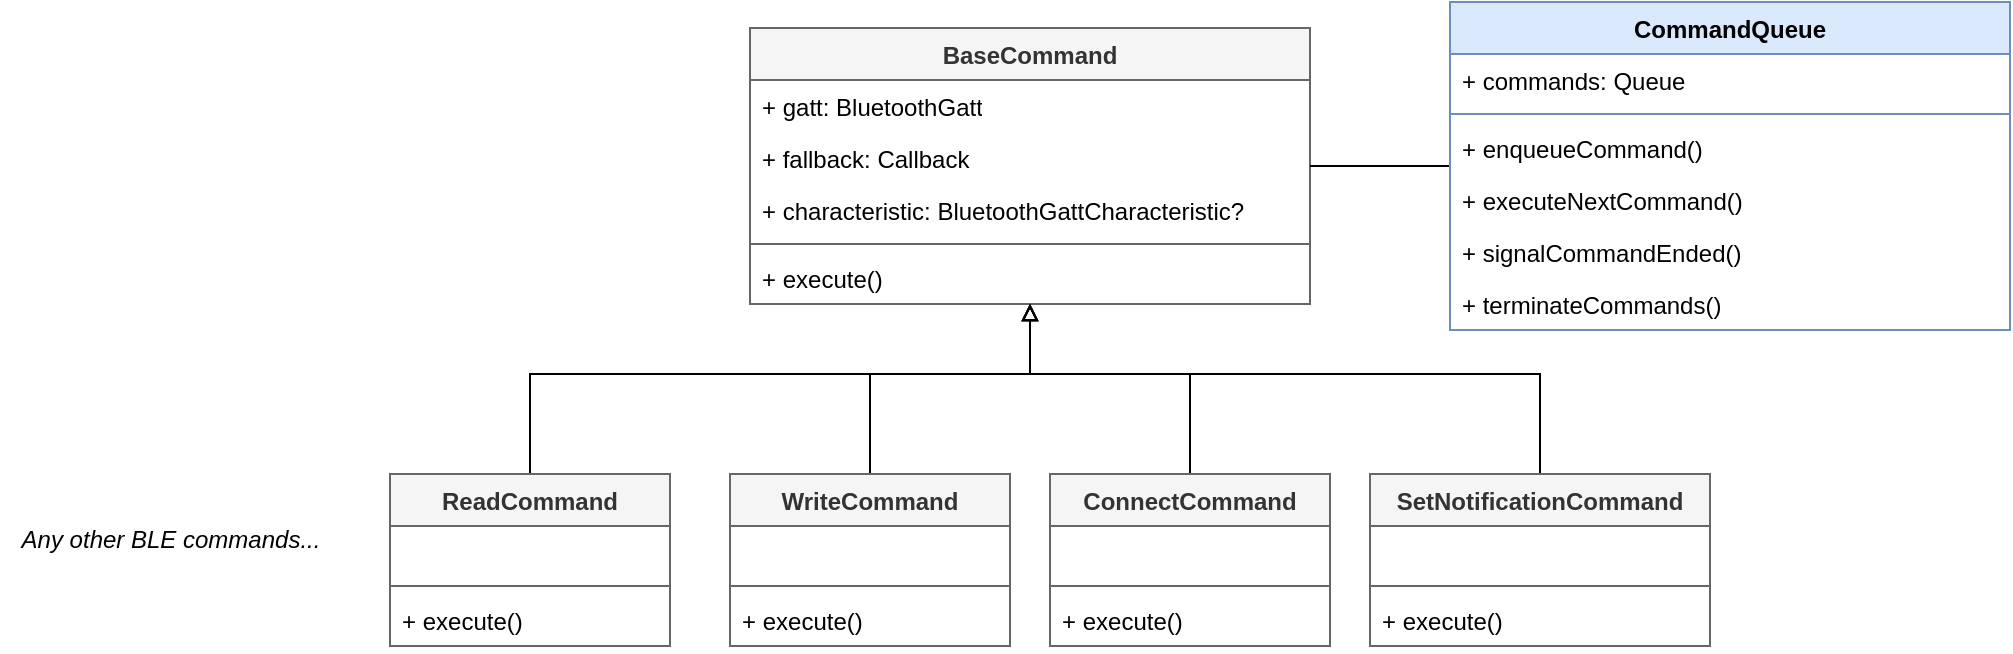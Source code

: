 <mxfile version="24.7.5">
  <diagram name="Page-1" id="PPHDpRsd3GDsvkVvaDX0">
    <mxGraphModel dx="1583" dy="404" grid="1" gridSize="10" guides="1" tooltips="1" connect="1" arrows="1" fold="1" page="1" pageScale="1" pageWidth="850" pageHeight="1100" math="0" shadow="0">
      <root>
        <mxCell id="0" />
        <mxCell id="1" parent="0" />
        <mxCell id="JbQMvGLjqrNym3GaKKyN-6" value="BaseCommand" style="swimlane;fontStyle=1;align=center;verticalAlign=top;childLayout=stackLayout;horizontal=1;startSize=26;horizontalStack=0;resizeParent=1;resizeParentMax=0;resizeLast=0;collapsible=1;marginBottom=0;whiteSpace=wrap;html=1;fillColor=#f5f5f5;fontColor=#333333;strokeColor=#666666;" vertex="1" parent="1">
          <mxGeometry x="220" y="67" width="280" height="138" as="geometry" />
        </mxCell>
        <mxCell id="JbQMvGLjqrNym3GaKKyN-11" value="+ gatt: BluetoothGatt" style="text;strokeColor=none;fillColor=none;align=left;verticalAlign=top;spacingLeft=4;spacingRight=4;overflow=hidden;rotatable=0;points=[[0,0.5],[1,0.5]];portConstraint=eastwest;whiteSpace=wrap;html=1;" vertex="1" parent="JbQMvGLjqrNym3GaKKyN-6">
          <mxGeometry y="26" width="280" height="26" as="geometry" />
        </mxCell>
        <mxCell id="JbQMvGLjqrNym3GaKKyN-48" value="+ fallback: Callback" style="text;strokeColor=none;fillColor=none;align=left;verticalAlign=top;spacingLeft=4;spacingRight=4;overflow=hidden;rotatable=0;points=[[0,0.5],[1,0.5]];portConstraint=eastwest;whiteSpace=wrap;html=1;" vertex="1" parent="JbQMvGLjqrNym3GaKKyN-6">
          <mxGeometry y="52" width="280" height="26" as="geometry" />
        </mxCell>
        <mxCell id="JbQMvGLjqrNym3GaKKyN-7" value="+ characteristic: BluetoothGattCharacteristic?" style="text;strokeColor=none;fillColor=none;align=left;verticalAlign=top;spacingLeft=4;spacingRight=4;overflow=hidden;rotatable=0;points=[[0,0.5],[1,0.5]];portConstraint=eastwest;whiteSpace=wrap;html=1;" vertex="1" parent="JbQMvGLjqrNym3GaKKyN-6">
          <mxGeometry y="78" width="280" height="26" as="geometry" />
        </mxCell>
        <mxCell id="JbQMvGLjqrNym3GaKKyN-8" value="" style="line;strokeWidth=1;fillColor=none;align=left;verticalAlign=middle;spacingTop=-1;spacingLeft=3;spacingRight=3;rotatable=0;labelPosition=right;points=[];portConstraint=eastwest;strokeColor=inherit;" vertex="1" parent="JbQMvGLjqrNym3GaKKyN-6">
          <mxGeometry y="104" width="280" height="8" as="geometry" />
        </mxCell>
        <mxCell id="JbQMvGLjqrNym3GaKKyN-9" value="+ execute()" style="text;strokeColor=none;fillColor=none;align=left;verticalAlign=top;spacingLeft=4;spacingRight=4;overflow=hidden;rotatable=0;points=[[0,0.5],[1,0.5]];portConstraint=eastwest;whiteSpace=wrap;html=1;" vertex="1" parent="JbQMvGLjqrNym3GaKKyN-6">
          <mxGeometry y="112" width="280" height="26" as="geometry" />
        </mxCell>
        <mxCell id="JbQMvGLjqrNym3GaKKyN-36" style="edgeStyle=orthogonalEdgeStyle;rounded=0;orthogonalLoop=1;jettySize=auto;html=1;endArrow=block;endFill=0;" edge="1" parent="1" source="JbQMvGLjqrNym3GaKKyN-13" target="JbQMvGLjqrNym3GaKKyN-6">
          <mxGeometry relative="1" as="geometry">
            <Array as="points">
              <mxPoint x="110" y="240" />
              <mxPoint x="360" y="240" />
            </Array>
          </mxGeometry>
        </mxCell>
        <mxCell id="JbQMvGLjqrNym3GaKKyN-13" value="ReadCommand" style="swimlane;fontStyle=1;align=center;verticalAlign=top;childLayout=stackLayout;horizontal=1;startSize=26;horizontalStack=0;resizeParent=1;resizeParentMax=0;resizeLast=0;collapsible=1;marginBottom=0;whiteSpace=wrap;html=1;fillColor=#f5f5f5;fontColor=#333333;strokeColor=#666666;" vertex="1" parent="1">
          <mxGeometry x="40" y="290" width="140" height="86" as="geometry" />
        </mxCell>
        <mxCell id="JbQMvGLjqrNym3GaKKyN-15" value="&amp;nbsp;" style="text;strokeColor=none;fillColor=none;align=left;verticalAlign=top;spacingLeft=4;spacingRight=4;overflow=hidden;rotatable=0;points=[[0,0.5],[1,0.5]];portConstraint=eastwest;whiteSpace=wrap;html=1;" vertex="1" parent="JbQMvGLjqrNym3GaKKyN-13">
          <mxGeometry y="26" width="140" height="26" as="geometry" />
        </mxCell>
        <mxCell id="JbQMvGLjqrNym3GaKKyN-16" value="" style="line;strokeWidth=1;fillColor=none;align=left;verticalAlign=middle;spacingTop=-1;spacingLeft=3;spacingRight=3;rotatable=0;labelPosition=right;points=[];portConstraint=eastwest;strokeColor=inherit;" vertex="1" parent="JbQMvGLjqrNym3GaKKyN-13">
          <mxGeometry y="52" width="140" height="8" as="geometry" />
        </mxCell>
        <mxCell id="JbQMvGLjqrNym3GaKKyN-17" value="+ execute()" style="text;strokeColor=none;fillColor=none;align=left;verticalAlign=top;spacingLeft=4;spacingRight=4;overflow=hidden;rotatable=0;points=[[0,0.5],[1,0.5]];portConstraint=eastwest;whiteSpace=wrap;html=1;" vertex="1" parent="JbQMvGLjqrNym3GaKKyN-13">
          <mxGeometry y="60" width="140" height="26" as="geometry" />
        </mxCell>
        <mxCell id="JbQMvGLjqrNym3GaKKyN-31" style="edgeStyle=orthogonalEdgeStyle;rounded=0;orthogonalLoop=1;jettySize=auto;html=1;endArrow=block;endFill=0;" edge="1" parent="1" source="JbQMvGLjqrNym3GaKKyN-18" target="JbQMvGLjqrNym3GaKKyN-6">
          <mxGeometry relative="1" as="geometry">
            <Array as="points">
              <mxPoint x="280" y="240" />
              <mxPoint x="360" y="240" />
            </Array>
          </mxGeometry>
        </mxCell>
        <mxCell id="JbQMvGLjqrNym3GaKKyN-18" value="WriteCommand" style="swimlane;fontStyle=1;align=center;verticalAlign=top;childLayout=stackLayout;horizontal=1;startSize=26;horizontalStack=0;resizeParent=1;resizeParentMax=0;resizeLast=0;collapsible=1;marginBottom=0;whiteSpace=wrap;html=1;fillColor=#f5f5f5;fontColor=#333333;strokeColor=#666666;" vertex="1" parent="1">
          <mxGeometry x="210" y="290" width="140" height="86" as="geometry" />
        </mxCell>
        <mxCell id="JbQMvGLjqrNym3GaKKyN-19" value="&amp;nbsp;" style="text;strokeColor=none;fillColor=none;align=left;verticalAlign=top;spacingLeft=4;spacingRight=4;overflow=hidden;rotatable=0;points=[[0,0.5],[1,0.5]];portConstraint=eastwest;whiteSpace=wrap;html=1;" vertex="1" parent="JbQMvGLjqrNym3GaKKyN-18">
          <mxGeometry y="26" width="140" height="26" as="geometry" />
        </mxCell>
        <mxCell id="JbQMvGLjqrNym3GaKKyN-20" value="" style="line;strokeWidth=1;fillColor=none;align=left;verticalAlign=middle;spacingTop=-1;spacingLeft=3;spacingRight=3;rotatable=0;labelPosition=right;points=[];portConstraint=eastwest;strokeColor=inherit;" vertex="1" parent="JbQMvGLjqrNym3GaKKyN-18">
          <mxGeometry y="52" width="140" height="8" as="geometry" />
        </mxCell>
        <mxCell id="JbQMvGLjqrNym3GaKKyN-21" value="+ execute()" style="text;strokeColor=none;fillColor=none;align=left;verticalAlign=top;spacingLeft=4;spacingRight=4;overflow=hidden;rotatable=0;points=[[0,0.5],[1,0.5]];portConstraint=eastwest;whiteSpace=wrap;html=1;" vertex="1" parent="JbQMvGLjqrNym3GaKKyN-18">
          <mxGeometry y="60" width="140" height="26" as="geometry" />
        </mxCell>
        <mxCell id="JbQMvGLjqrNym3GaKKyN-34" style="edgeStyle=orthogonalEdgeStyle;rounded=0;orthogonalLoop=1;jettySize=auto;html=1;endArrow=block;endFill=0;" edge="1" parent="1" source="JbQMvGLjqrNym3GaKKyN-22" target="JbQMvGLjqrNym3GaKKyN-6">
          <mxGeometry relative="1" as="geometry">
            <Array as="points">
              <mxPoint x="440" y="240" />
              <mxPoint x="360" y="240" />
            </Array>
          </mxGeometry>
        </mxCell>
        <mxCell id="JbQMvGLjqrNym3GaKKyN-22" value="ConnectCommand" style="swimlane;fontStyle=1;align=center;verticalAlign=top;childLayout=stackLayout;horizontal=1;startSize=26;horizontalStack=0;resizeParent=1;resizeParentMax=0;resizeLast=0;collapsible=1;marginBottom=0;whiteSpace=wrap;html=1;fillColor=#f5f5f5;fontColor=#333333;strokeColor=#666666;" vertex="1" parent="1">
          <mxGeometry x="370" y="290" width="140" height="86" as="geometry" />
        </mxCell>
        <mxCell id="JbQMvGLjqrNym3GaKKyN-23" value="&amp;nbsp;" style="text;strokeColor=none;fillColor=none;align=left;verticalAlign=top;spacingLeft=4;spacingRight=4;overflow=hidden;rotatable=0;points=[[0,0.5],[1,0.5]];portConstraint=eastwest;whiteSpace=wrap;html=1;" vertex="1" parent="JbQMvGLjqrNym3GaKKyN-22">
          <mxGeometry y="26" width="140" height="26" as="geometry" />
        </mxCell>
        <mxCell id="JbQMvGLjqrNym3GaKKyN-24" value="" style="line;strokeWidth=1;fillColor=none;align=left;verticalAlign=middle;spacingTop=-1;spacingLeft=3;spacingRight=3;rotatable=0;labelPosition=right;points=[];portConstraint=eastwest;strokeColor=inherit;" vertex="1" parent="JbQMvGLjqrNym3GaKKyN-22">
          <mxGeometry y="52" width="140" height="8" as="geometry" />
        </mxCell>
        <mxCell id="JbQMvGLjqrNym3GaKKyN-25" value="+ execute()" style="text;strokeColor=none;fillColor=none;align=left;verticalAlign=top;spacingLeft=4;spacingRight=4;overflow=hidden;rotatable=0;points=[[0,0.5],[1,0.5]];portConstraint=eastwest;whiteSpace=wrap;html=1;" vertex="1" parent="JbQMvGLjqrNym3GaKKyN-22">
          <mxGeometry y="60" width="140" height="26" as="geometry" />
        </mxCell>
        <mxCell id="JbQMvGLjqrNym3GaKKyN-35" style="edgeStyle=orthogonalEdgeStyle;rounded=0;orthogonalLoop=1;jettySize=auto;html=1;endArrow=block;endFill=0;" edge="1" parent="1" source="JbQMvGLjqrNym3GaKKyN-26" target="JbQMvGLjqrNym3GaKKyN-6">
          <mxGeometry relative="1" as="geometry">
            <Array as="points">
              <mxPoint x="615" y="240" />
              <mxPoint x="360" y="240" />
            </Array>
          </mxGeometry>
        </mxCell>
        <mxCell id="JbQMvGLjqrNym3GaKKyN-26" value="SetNotificationCommand" style="swimlane;fontStyle=1;align=center;verticalAlign=top;childLayout=stackLayout;horizontal=1;startSize=26;horizontalStack=0;resizeParent=1;resizeParentMax=0;resizeLast=0;collapsible=1;marginBottom=0;whiteSpace=wrap;html=1;fillColor=#f5f5f5;fontColor=#333333;strokeColor=#666666;" vertex="1" parent="1">
          <mxGeometry x="530" y="290" width="170" height="86" as="geometry" />
        </mxCell>
        <mxCell id="JbQMvGLjqrNym3GaKKyN-27" value="&amp;nbsp;" style="text;strokeColor=none;fillColor=none;align=left;verticalAlign=top;spacingLeft=4;spacingRight=4;overflow=hidden;rotatable=0;points=[[0,0.5],[1,0.5]];portConstraint=eastwest;whiteSpace=wrap;html=1;" vertex="1" parent="JbQMvGLjqrNym3GaKKyN-26">
          <mxGeometry y="26" width="170" height="26" as="geometry" />
        </mxCell>
        <mxCell id="JbQMvGLjqrNym3GaKKyN-28" value="" style="line;strokeWidth=1;fillColor=none;align=left;verticalAlign=middle;spacingTop=-1;spacingLeft=3;spacingRight=3;rotatable=0;labelPosition=right;points=[];portConstraint=eastwest;strokeColor=inherit;" vertex="1" parent="JbQMvGLjqrNym3GaKKyN-26">
          <mxGeometry y="52" width="170" height="8" as="geometry" />
        </mxCell>
        <mxCell id="JbQMvGLjqrNym3GaKKyN-29" value="+ execute()" style="text;strokeColor=none;fillColor=none;align=left;verticalAlign=top;spacingLeft=4;spacingRight=4;overflow=hidden;rotatable=0;points=[[0,0.5],[1,0.5]];portConstraint=eastwest;whiteSpace=wrap;html=1;" vertex="1" parent="JbQMvGLjqrNym3GaKKyN-26">
          <mxGeometry y="60" width="170" height="26" as="geometry" />
        </mxCell>
        <mxCell id="JbQMvGLjqrNym3GaKKyN-46" style="edgeStyle=orthogonalEdgeStyle;rounded=0;orthogonalLoop=1;jettySize=auto;html=1;endArrow=none;endFill=0;" edge="1" parent="1" source="JbQMvGLjqrNym3GaKKyN-37" target="JbQMvGLjqrNym3GaKKyN-6">
          <mxGeometry relative="1" as="geometry" />
        </mxCell>
        <mxCell id="JbQMvGLjqrNym3GaKKyN-37" value="CommandQueue" style="swimlane;fontStyle=1;align=center;verticalAlign=top;childLayout=stackLayout;horizontal=1;startSize=26;horizontalStack=0;resizeParent=1;resizeParentMax=0;resizeLast=0;collapsible=1;marginBottom=0;whiteSpace=wrap;html=1;fillColor=#dae8fc;strokeColor=#6c8ebf;" vertex="1" parent="1">
          <mxGeometry x="570" y="54" width="280" height="164" as="geometry" />
        </mxCell>
        <mxCell id="JbQMvGLjqrNym3GaKKyN-38" value="+ commands: Queue" style="text;strokeColor=none;fillColor=none;align=left;verticalAlign=top;spacingLeft=4;spacingRight=4;overflow=hidden;rotatable=0;points=[[0,0.5],[1,0.5]];portConstraint=eastwest;whiteSpace=wrap;html=1;" vertex="1" parent="JbQMvGLjqrNym3GaKKyN-37">
          <mxGeometry y="26" width="280" height="26" as="geometry" />
        </mxCell>
        <mxCell id="JbQMvGLjqrNym3GaKKyN-40" value="" style="line;strokeWidth=1;fillColor=none;align=left;verticalAlign=middle;spacingTop=-1;spacingLeft=3;spacingRight=3;rotatable=0;labelPosition=right;points=[];portConstraint=eastwest;strokeColor=inherit;" vertex="1" parent="JbQMvGLjqrNym3GaKKyN-37">
          <mxGeometry y="52" width="280" height="8" as="geometry" />
        </mxCell>
        <mxCell id="JbQMvGLjqrNym3GaKKyN-41" value="+ enqueueCommand()" style="text;strokeColor=none;fillColor=none;align=left;verticalAlign=top;spacingLeft=4;spacingRight=4;overflow=hidden;rotatable=0;points=[[0,0.5],[1,0.5]];portConstraint=eastwest;whiteSpace=wrap;html=1;" vertex="1" parent="JbQMvGLjqrNym3GaKKyN-37">
          <mxGeometry y="60" width="280" height="26" as="geometry" />
        </mxCell>
        <mxCell id="JbQMvGLjqrNym3GaKKyN-42" value="+ executeNextCommand()" style="text;strokeColor=none;fillColor=none;align=left;verticalAlign=top;spacingLeft=4;spacingRight=4;overflow=hidden;rotatable=0;points=[[0,0.5],[1,0.5]];portConstraint=eastwest;whiteSpace=wrap;html=1;" vertex="1" parent="JbQMvGLjqrNym3GaKKyN-37">
          <mxGeometry y="86" width="280" height="26" as="geometry" />
        </mxCell>
        <mxCell id="JbQMvGLjqrNym3GaKKyN-44" value="+ signalCommandEnded()" style="text;strokeColor=none;fillColor=none;align=left;verticalAlign=top;spacingLeft=4;spacingRight=4;overflow=hidden;rotatable=0;points=[[0,0.5],[1,0.5]];portConstraint=eastwest;whiteSpace=wrap;html=1;" vertex="1" parent="JbQMvGLjqrNym3GaKKyN-37">
          <mxGeometry y="112" width="280" height="26" as="geometry" />
        </mxCell>
        <mxCell id="JbQMvGLjqrNym3GaKKyN-45" value="+ terminateCommands()" style="text;strokeColor=none;fillColor=none;align=left;verticalAlign=top;spacingLeft=4;spacingRight=4;overflow=hidden;rotatable=0;points=[[0,0.5],[1,0.5]];portConstraint=eastwest;whiteSpace=wrap;html=1;" vertex="1" parent="JbQMvGLjqrNym3GaKKyN-37">
          <mxGeometry y="138" width="280" height="26" as="geometry" />
        </mxCell>
        <mxCell id="JbQMvGLjqrNym3GaKKyN-47" value="&lt;i&gt;Any other BLE commands...&lt;/i&gt;" style="text;html=1;align=center;verticalAlign=middle;resizable=0;points=[];autosize=1;strokeColor=none;fillColor=none;" vertex="1" parent="1">
          <mxGeometry x="-155" y="308" width="170" height="30" as="geometry" />
        </mxCell>
      </root>
    </mxGraphModel>
  </diagram>
</mxfile>
